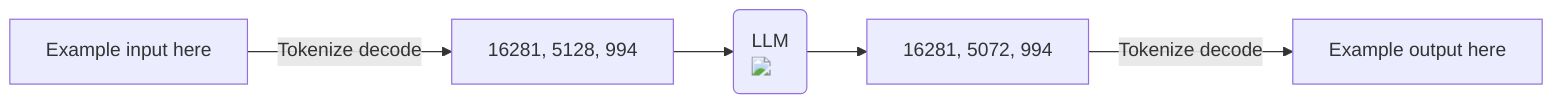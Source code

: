 flowchart LR
    Input[Example input here] -->|Tokenize decode| InputTokens
    InputTokens["16281, 5128, 994"] --> LLM
    LLM("LLM<img src='https://ati-ozgur.github.io/course-nn-deep-learning/cover.png'; width='50' />")
    LLM -->OutputTokens 
    OutputTokens["16281, 5072, 994"]  -->|Tokenize decode| Output
    Output["Example output here"]